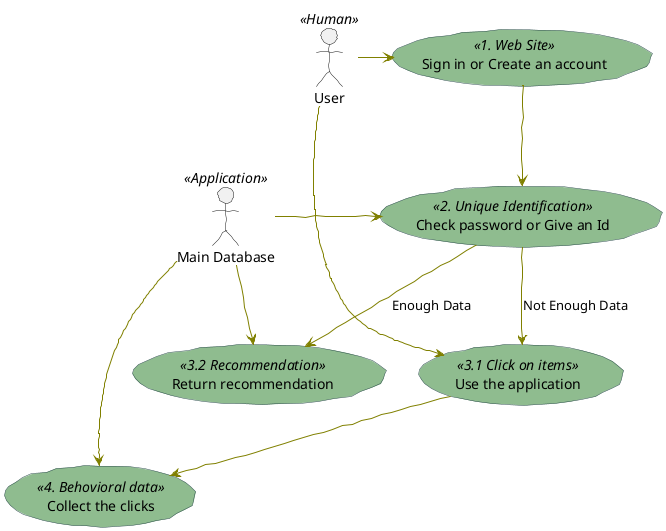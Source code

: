 @startuml
'https://plantuml.com/use-case-diagram


skinparam handwritten true

skinparam usecase {
BackgroundColor DarkSeaGreen
BorderColor DarkSlateGray

BackgroundColor<< Main >> YellowGreen
BorderColor<< Main >> YellowGreen

ArrowColor Olive
ActorBorderColor black
ActorFontName Courier

ActorBackgroundColor<< Human >> Gold
}

User << Human >>
:Main Database: as MySql << Application >>
(Sign in or Create an account) <<1. Web Site >> as (SoC)
(Check password or Give an Id) <<2. Unique Identification >> as (Uid)
(Return recommendation) <<3.2 Recommendation >> as (Rec)
(Use the application) as (Use) <<3.1 Click on items >>
(Collect the clicks) as (Clicks) <<4. Behovioral data >>
User -> (SoC)
(SoC) --> (Uid)
MySql -> (Uid)
User --> (Use)
(Uid) --> (Use): Not Enough Data
(Uid) --> (Rec): Enough Data
(Use) --> (Clicks)
MySql --> (Clicks)
MySql --> (Rec)
@enduml

